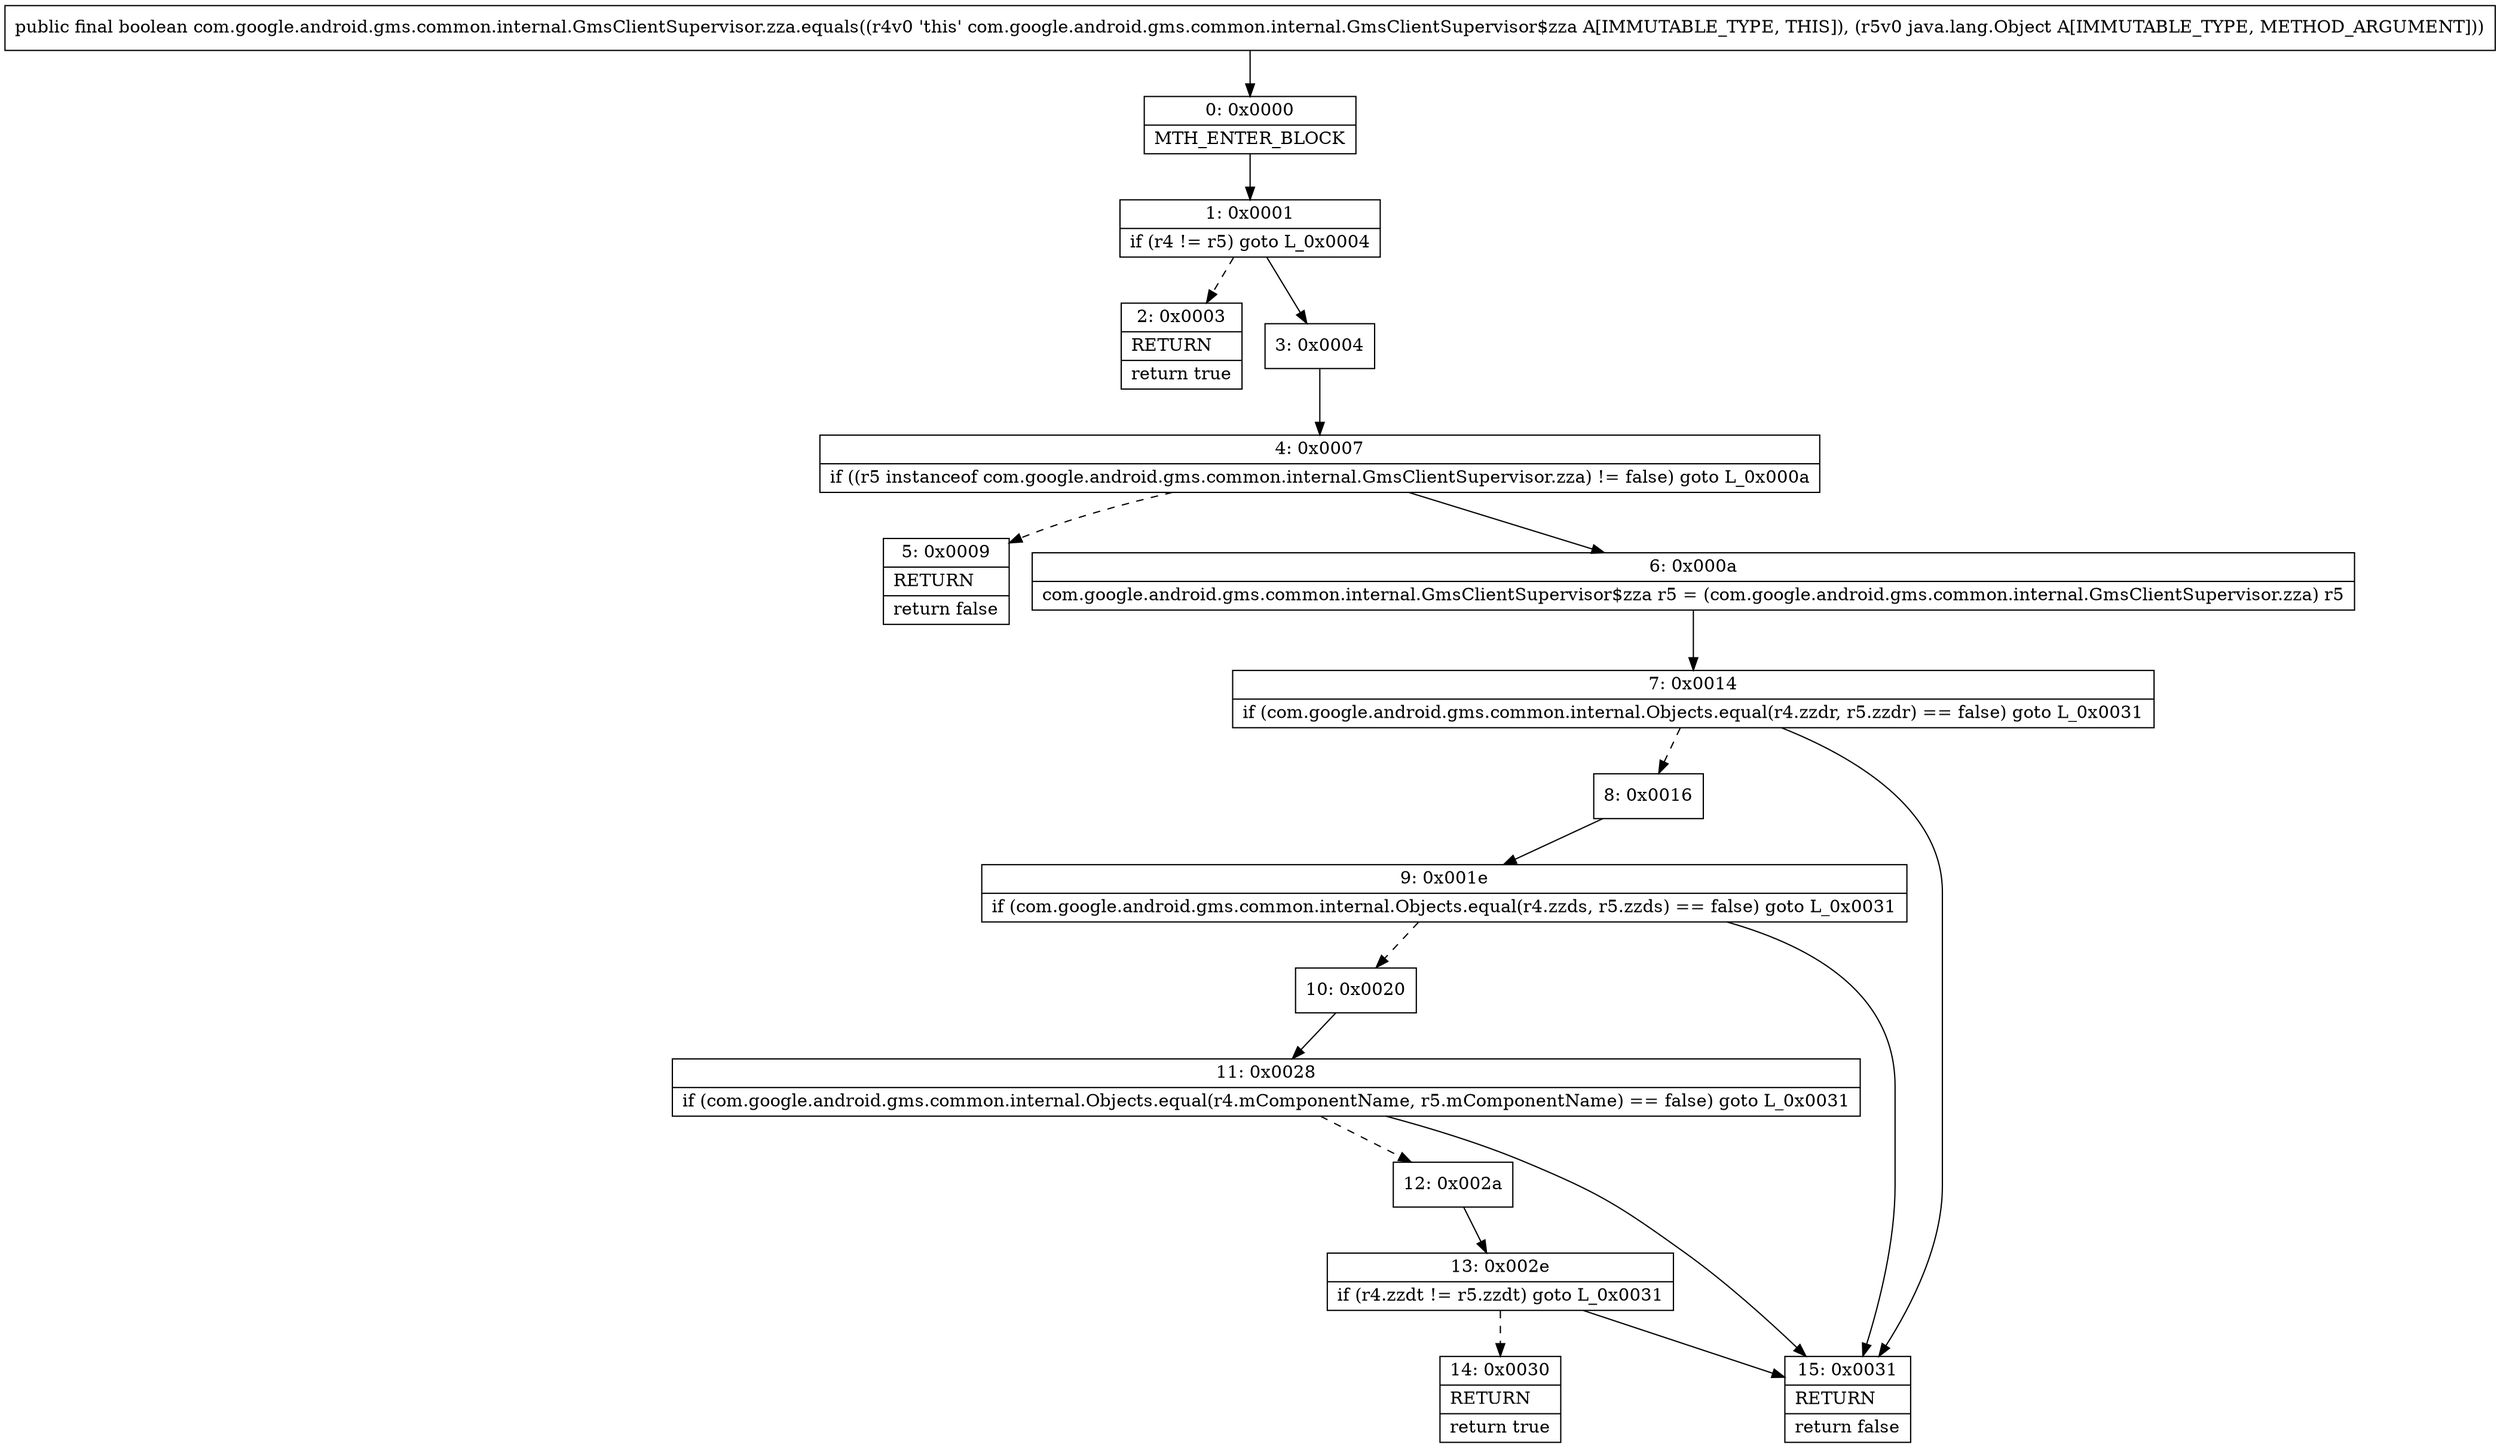 digraph "CFG forcom.google.android.gms.common.internal.GmsClientSupervisor.zza.equals(Ljava\/lang\/Object;)Z" {
Node_0 [shape=record,label="{0\:\ 0x0000|MTH_ENTER_BLOCK\l}"];
Node_1 [shape=record,label="{1\:\ 0x0001|if (r4 != r5) goto L_0x0004\l}"];
Node_2 [shape=record,label="{2\:\ 0x0003|RETURN\l|return true\l}"];
Node_3 [shape=record,label="{3\:\ 0x0004}"];
Node_4 [shape=record,label="{4\:\ 0x0007|if ((r5 instanceof com.google.android.gms.common.internal.GmsClientSupervisor.zza) != false) goto L_0x000a\l}"];
Node_5 [shape=record,label="{5\:\ 0x0009|RETURN\l|return false\l}"];
Node_6 [shape=record,label="{6\:\ 0x000a|com.google.android.gms.common.internal.GmsClientSupervisor$zza r5 = (com.google.android.gms.common.internal.GmsClientSupervisor.zza) r5\l}"];
Node_7 [shape=record,label="{7\:\ 0x0014|if (com.google.android.gms.common.internal.Objects.equal(r4.zzdr, r5.zzdr) == false) goto L_0x0031\l}"];
Node_8 [shape=record,label="{8\:\ 0x0016}"];
Node_9 [shape=record,label="{9\:\ 0x001e|if (com.google.android.gms.common.internal.Objects.equal(r4.zzds, r5.zzds) == false) goto L_0x0031\l}"];
Node_10 [shape=record,label="{10\:\ 0x0020}"];
Node_11 [shape=record,label="{11\:\ 0x0028|if (com.google.android.gms.common.internal.Objects.equal(r4.mComponentName, r5.mComponentName) == false) goto L_0x0031\l}"];
Node_12 [shape=record,label="{12\:\ 0x002a}"];
Node_13 [shape=record,label="{13\:\ 0x002e|if (r4.zzdt != r5.zzdt) goto L_0x0031\l}"];
Node_14 [shape=record,label="{14\:\ 0x0030|RETURN\l|return true\l}"];
Node_15 [shape=record,label="{15\:\ 0x0031|RETURN\l|return false\l}"];
MethodNode[shape=record,label="{public final boolean com.google.android.gms.common.internal.GmsClientSupervisor.zza.equals((r4v0 'this' com.google.android.gms.common.internal.GmsClientSupervisor$zza A[IMMUTABLE_TYPE, THIS]), (r5v0 java.lang.Object A[IMMUTABLE_TYPE, METHOD_ARGUMENT])) }"];
MethodNode -> Node_0;
Node_0 -> Node_1;
Node_1 -> Node_2[style=dashed];
Node_1 -> Node_3;
Node_3 -> Node_4;
Node_4 -> Node_5[style=dashed];
Node_4 -> Node_6;
Node_6 -> Node_7;
Node_7 -> Node_8[style=dashed];
Node_7 -> Node_15;
Node_8 -> Node_9;
Node_9 -> Node_10[style=dashed];
Node_9 -> Node_15;
Node_10 -> Node_11;
Node_11 -> Node_12[style=dashed];
Node_11 -> Node_15;
Node_12 -> Node_13;
Node_13 -> Node_14[style=dashed];
Node_13 -> Node_15;
}

